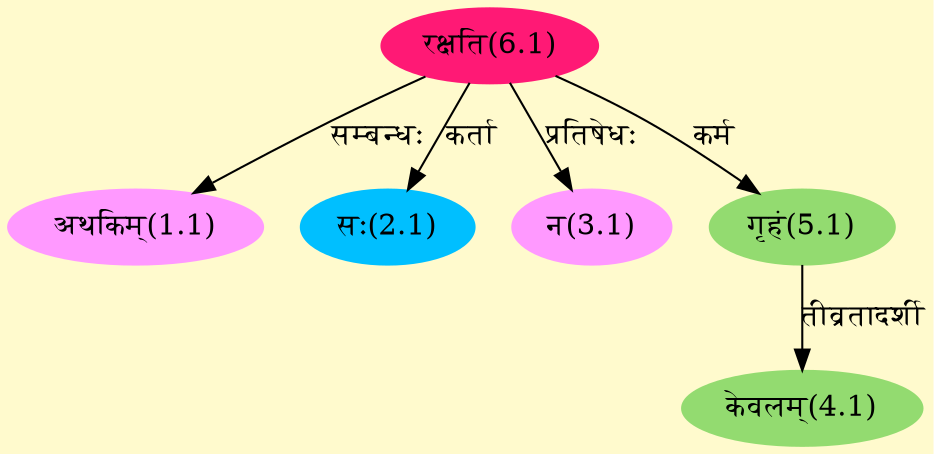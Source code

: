 digraph G{
rankdir=BT;
 compound=true;
 bgcolor="lemonchiffon1";
Node1_1 [style=filled, color="#FF99FF" label = "अथकिम्(1.1)"]
Node6_1 [style=filled, color="#FF1975" label = "रक्षति(6.1)"]
Node2_1 [style=filled, color="#00BFFF" label = "सः(2.1)"]
Node3_1 [style=filled, color="#FF99FF" label = "न(3.1)"]
Node4_1 [style=filled, color="#93DB70" label = "केवलम्(4.1)"]
Node5_1 [style=filled, color="#93DB70" label = "गृहं(5.1)"]
/* Start of Relations section */

Node1_1 -> Node6_1 [  label="सम्बन्धः"  dir="back" ]
Node2_1 -> Node6_1 [  label="कर्ता"  dir="back" ]
Node3_1 -> Node6_1 [  label="प्रतिषेधः"  dir="back" ]
Node4_1 -> Node5_1 [  label="तीव्रतादर्शी"  dir="back" ]
Node5_1 -> Node6_1 [  label="कर्म"  dir="back" ]
}
